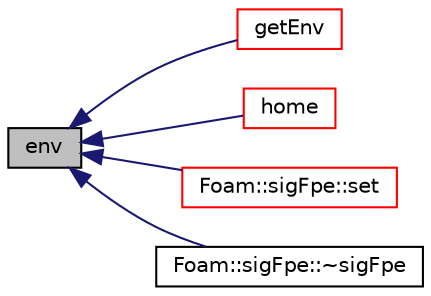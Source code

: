 digraph "env"
{
  bgcolor="transparent";
  edge [fontname="Helvetica",fontsize="10",labelfontname="Helvetica",labelfontsize="10"];
  node [fontname="Helvetica",fontsize="10",shape=record];
  rankdir="LR";
  Node1 [label="env",height=0.2,width=0.4,color="black", fillcolor="grey75", style="filled", fontcolor="black"];
  Node1 -> Node2 [dir="back",color="midnightblue",fontsize="10",style="solid",fontname="Helvetica"];
  Node2 [label="getEnv",height=0.2,width=0.4,color="red",URL="$a10758.html#aa811843798d715931c4c97ff949a89f3",tooltip="Return environment variable of given name. "];
  Node1 -> Node3 [dir="back",color="midnightblue",fontsize="10",style="solid",fontname="Helvetica"];
  Node3 [label="home",height=0.2,width=0.4,color="red",URL="$a10758.html#ae3d3ec6ddc4a201cdcf369c6a46bcaba",tooltip="Return home directory path name for the current user. "];
  Node1 -> Node4 [dir="back",color="midnightblue",fontsize="10",style="solid",fontname="Helvetica"];
  Node4 [label="Foam::sigFpe::set",height=0.2,width=0.4,color="red",URL="$a02302.html#af30d71d7871d89cd6a08a781f7bf0a15",tooltip="Activate SIGFPE signal handler when FOAM_SIGFPE is set. "];
  Node1 -> Node5 [dir="back",color="midnightblue",fontsize="10",style="solid",fontname="Helvetica"];
  Node5 [label="Foam::sigFpe::~sigFpe",height=0.2,width=0.4,color="black",URL="$a02302.html#a399939c20f314201a5ab904db12546fa",tooltip="Destructor. "];
}
